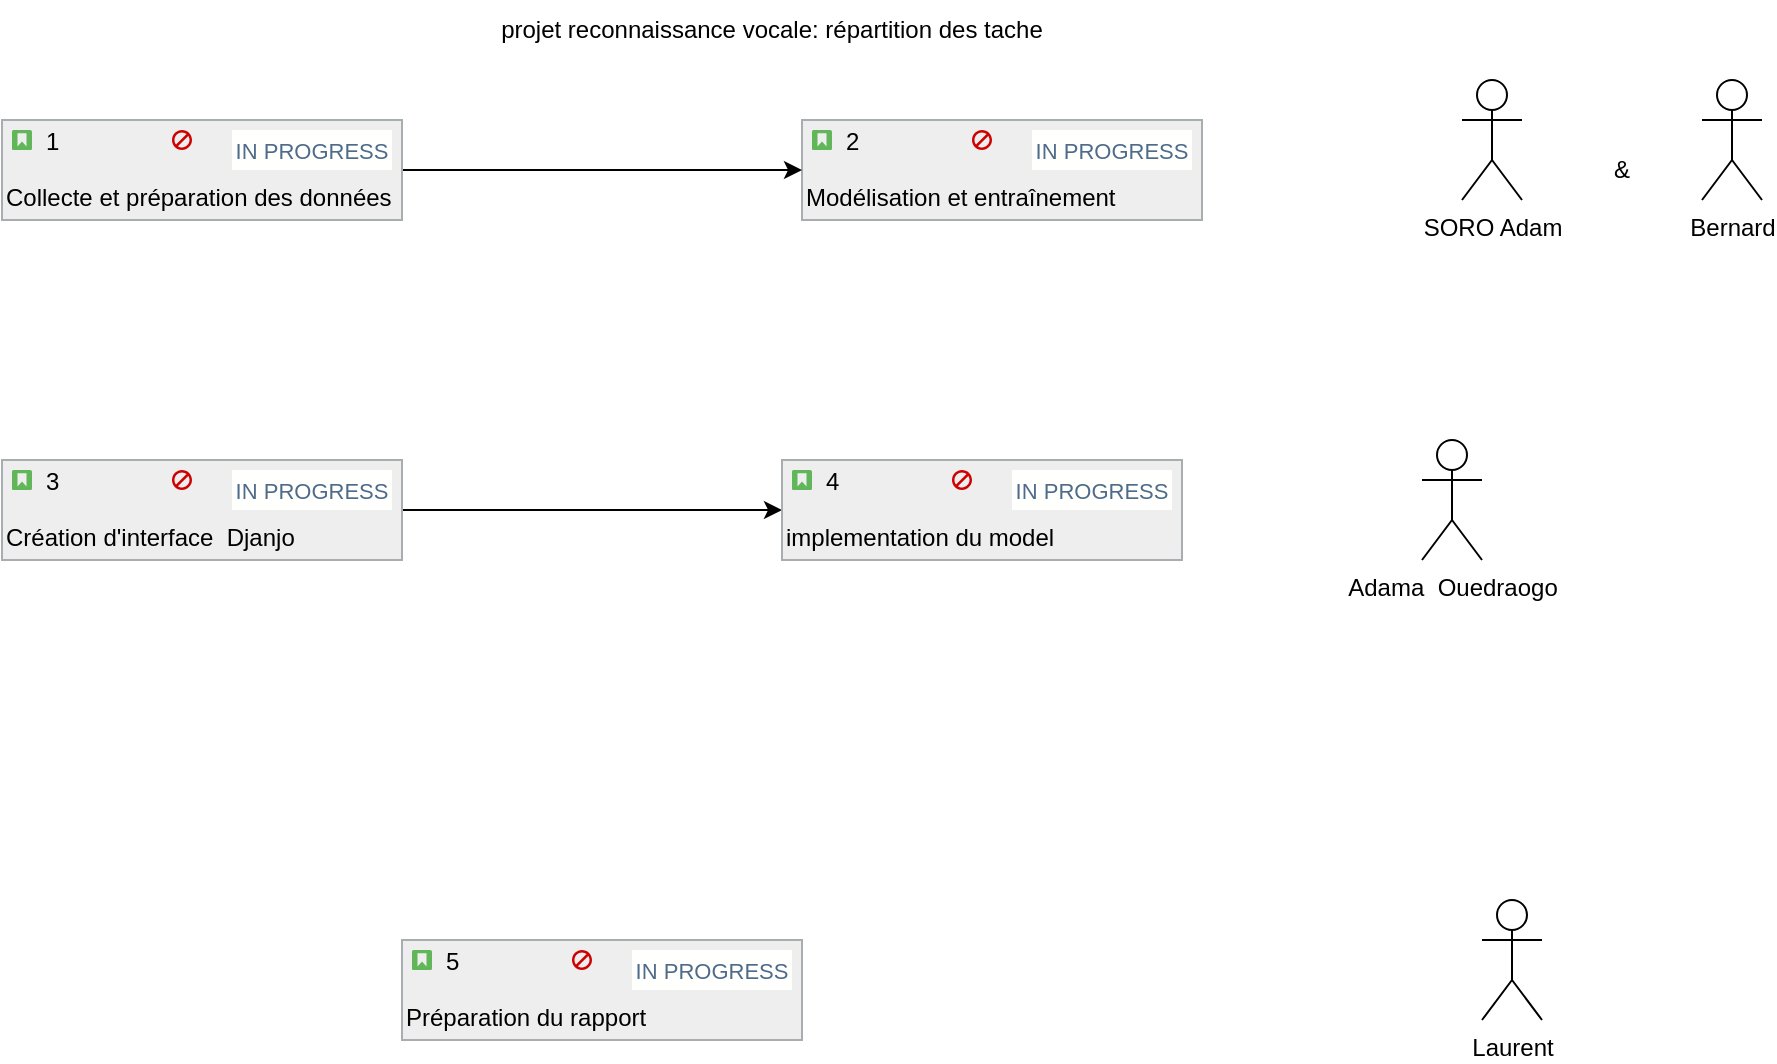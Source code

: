 <mxfile version="21.5.2" type="device" pages="2">
  <diagram name="Page-1" id="wwC2IdVTrFiAGjfDtSdi">
    <mxGraphModel dx="1050" dy="491" grid="1" gridSize="10" guides="1" tooltips="1" connect="1" arrows="1" fold="1" page="1" pageScale="1" pageWidth="827" pageHeight="1169" math="0" shadow="0">
      <root>
        <mxCell id="0" />
        <mxCell id="1" parent="0" />
        <mxCell id="-3T3SYVZbJK4mqNZ_vN--1" value="Modélisation et entraînement" style="html=1;shadow=0;dashed=0;shape=mxgraph.atlassian.issue;issueType=story;issuePriority=blocker;issueStatus=inProgress;verticalAlign=top;align=left;whiteSpace=wrap;overflow=hidden;spacingTop=25;strokeColor=#A8ADB0;fillColor=#EEEEEE;fontSize=12;backgroundOutline=1;sketch=0;" vertex="1" parent="1">
          <mxGeometry x="440" y="60" width="200" height="50" as="geometry" />
        </mxCell>
        <mxCell id="-3T3SYVZbJK4mqNZ_vN--2" value="2" style="strokeColor=none;fillColor=none;part=1;resizable=0;align=left;autosize=1;points=[];deletable=0;connectable=0;" vertex="1" parent="-3T3SYVZbJK4mqNZ_vN--1">
          <mxGeometry width="30" height="30" relative="1" as="geometry">
            <mxPoint x="20" y="-5" as="offset" />
          </mxGeometry>
        </mxCell>
        <mxCell id="-3T3SYVZbJK4mqNZ_vN--23" style="edgeStyle=orthogonalEdgeStyle;rounded=0;orthogonalLoop=1;jettySize=auto;html=1;" edge="1" parent="1" source="-3T3SYVZbJK4mqNZ_vN--3" target="-3T3SYVZbJK4mqNZ_vN--1">
          <mxGeometry relative="1" as="geometry" />
        </mxCell>
        <mxCell id="-3T3SYVZbJK4mqNZ_vN--3" value="Collecte et préparation des données " style="html=1;shadow=0;dashed=0;shape=mxgraph.atlassian.issue;issueType=story;issuePriority=blocker;issueStatus=inProgress;verticalAlign=top;align=left;whiteSpace=wrap;overflow=hidden;spacingTop=25;strokeColor=#A8ADB0;fillColor=#EEEEEE;fontSize=12;backgroundOutline=1;sketch=0;" vertex="1" parent="1">
          <mxGeometry x="40" y="60" width="200" height="50" as="geometry" />
        </mxCell>
        <mxCell id="-3T3SYVZbJK4mqNZ_vN--4" value="1" style="strokeColor=none;fillColor=none;part=1;resizable=0;align=left;autosize=1;points=[];deletable=0;connectable=0;" vertex="1" parent="-3T3SYVZbJK4mqNZ_vN--3">
          <mxGeometry width="30" height="30" relative="1" as="geometry">
            <mxPoint x="20" y="-5" as="offset" />
          </mxGeometry>
        </mxCell>
        <mxCell id="-3T3SYVZbJK4mqNZ_vN--24" style="edgeStyle=orthogonalEdgeStyle;rounded=0;orthogonalLoop=1;jettySize=auto;html=1;entryX=0;entryY=0.5;entryDx=0;entryDy=0;" edge="1" parent="1" source="-3T3SYVZbJK4mqNZ_vN--5" target="-3T3SYVZbJK4mqNZ_vN--11">
          <mxGeometry relative="1" as="geometry" />
        </mxCell>
        <mxCell id="-3T3SYVZbJK4mqNZ_vN--5" value="Création d&#39;interface&amp;nbsp; Djanjo" style="html=1;shadow=0;dashed=0;shape=mxgraph.atlassian.issue;issueType=story;issuePriority=blocker;issueStatus=inProgress;verticalAlign=top;align=left;whiteSpace=wrap;overflow=hidden;spacingTop=25;strokeColor=#A8ADB0;fillColor=#EEEEEE;fontSize=12;backgroundOutline=1;sketch=0;" vertex="1" parent="1">
          <mxGeometry x="40" y="230" width="200" height="50" as="geometry" />
        </mxCell>
        <mxCell id="-3T3SYVZbJK4mqNZ_vN--6" value="3" style="strokeColor=none;fillColor=none;part=1;resizable=0;align=left;autosize=1;points=[];deletable=0;connectable=0;" vertex="1" parent="-3T3SYVZbJK4mqNZ_vN--5">
          <mxGeometry width="30" height="30" relative="1" as="geometry">
            <mxPoint x="20" y="-5" as="offset" />
          </mxGeometry>
        </mxCell>
        <mxCell id="-3T3SYVZbJK4mqNZ_vN--7" value="Préparation du rapport" style="html=1;shadow=0;dashed=0;shape=mxgraph.atlassian.issue;issueType=story;issuePriority=blocker;issueStatus=inProgress;verticalAlign=top;align=left;whiteSpace=wrap;overflow=hidden;spacingTop=25;strokeColor=#A8ADB0;fillColor=#EEEEEE;fontSize=12;backgroundOutline=1;sketch=0;" vertex="1" parent="1">
          <mxGeometry x="240" y="470" width="200" height="50" as="geometry" />
        </mxCell>
        <mxCell id="-3T3SYVZbJK4mqNZ_vN--8" value="5" style="strokeColor=none;fillColor=none;part=1;resizable=0;align=left;autosize=1;points=[];deletable=0;connectable=0;" vertex="1" parent="-3T3SYVZbJK4mqNZ_vN--7">
          <mxGeometry width="30" height="30" relative="1" as="geometry">
            <mxPoint x="20" y="-5" as="offset" />
          </mxGeometry>
        </mxCell>
        <mxCell id="-3T3SYVZbJK4mqNZ_vN--11" value="implementation du model" style="html=1;shadow=0;dashed=0;shape=mxgraph.atlassian.issue;issueType=story;issuePriority=blocker;issueStatus=inProgress;verticalAlign=top;align=left;whiteSpace=wrap;overflow=hidden;spacingTop=25;strokeColor=#A8ADB0;fillColor=#EEEEEE;fontSize=12;backgroundOutline=1;sketch=0;" vertex="1" parent="1">
          <mxGeometry x="430" y="230" width="200" height="50" as="geometry" />
        </mxCell>
        <mxCell id="-3T3SYVZbJK4mqNZ_vN--12" value="4" style="strokeColor=none;fillColor=none;part=1;resizable=0;align=left;autosize=1;points=[];deletable=0;connectable=0;" vertex="1" parent="-3T3SYVZbJK4mqNZ_vN--11">
          <mxGeometry width="30" height="30" relative="1" as="geometry">
            <mxPoint x="20" y="-5" as="offset" />
          </mxGeometry>
        </mxCell>
        <mxCell id="-3T3SYVZbJK4mqNZ_vN--17" value="SORO Adam" style="shape=umlActor;html=1;verticalLabelPosition=bottom;verticalAlign=top;align=center;" vertex="1" parent="1">
          <mxGeometry x="770" y="40" width="30" height="60" as="geometry" />
        </mxCell>
        <mxCell id="-3T3SYVZbJK4mqNZ_vN--18" value="Adama&amp;nbsp; Ouedraogo" style="shape=umlActor;html=1;verticalLabelPosition=bottom;verticalAlign=top;align=center;" vertex="1" parent="1">
          <mxGeometry x="750" y="220" width="30" height="60" as="geometry" />
        </mxCell>
        <mxCell id="-3T3SYVZbJK4mqNZ_vN--20" value="Bernard" style="shape=umlActor;html=1;verticalLabelPosition=bottom;verticalAlign=top;align=center;" vertex="1" parent="1">
          <mxGeometry x="890" y="40" width="30" height="60" as="geometry" />
        </mxCell>
        <mxCell id="-3T3SYVZbJK4mqNZ_vN--21" value="Laurent" style="shape=umlActor;html=1;verticalLabelPosition=bottom;verticalAlign=top;align=center;" vertex="1" parent="1">
          <mxGeometry x="780" y="450" width="30" height="60" as="geometry" />
        </mxCell>
        <mxCell id="-3T3SYVZbJK4mqNZ_vN--26" value="projet reconnaissance vocale: répartition des tache" style="text;html=1;strokeColor=none;fillColor=none;align=center;verticalAlign=middle;whiteSpace=wrap;rounded=0;" vertex="1" parent="1">
          <mxGeometry x="270" width="310" height="30" as="geometry" />
        </mxCell>
        <mxCell id="nEcMXwVicqFp5TUuQOoN-1" value="&amp;amp;" style="text;html=1;strokeColor=none;fillColor=none;align=center;verticalAlign=middle;whiteSpace=wrap;rounded=0;" vertex="1" parent="1">
          <mxGeometry x="820" y="70" width="60" height="30" as="geometry" />
        </mxCell>
      </root>
    </mxGraphModel>
  </diagram>
  <diagram id="iEeEHP9Uko7Awum6Jxkk" name="Page-2">
    <mxGraphModel dx="1050" dy="491" grid="1" gridSize="10" guides="1" tooltips="1" connect="1" arrows="1" fold="1" page="1" pageScale="1" pageWidth="827" pageHeight="1169" math="0" shadow="0">
      <root>
        <mxCell id="0" />
        <mxCell id="1" parent="0" />
        <mxCell id="cvg2ANKBFEhbNFR2cPq_-2" value="Actor" style="shape=umlActor;verticalLabelPosition=bottom;verticalAlign=top;html=1;outlineConnect=0;" vertex="1" parent="1">
          <mxGeometry x="680" y="200" width="30" height="60" as="geometry" />
        </mxCell>
        <mxCell id="cvg2ANKBFEhbNFR2cPq_-6" value="" style="endArrow=none;dashed=1;html=1;dashPattern=1 3;strokeWidth=2;rounded=0;" edge="1" parent="1" source="cvg2ANKBFEhbNFR2cPq_-9">
          <mxGeometry width="50" height="50" relative="1" as="geometry">
            <mxPoint x="520" y="380" as="sourcePoint" />
            <mxPoint x="520" y="30" as="targetPoint" />
          </mxGeometry>
        </mxCell>
        <object placeholders="1" c4Name="System name" c4Type="SystemScopeBoundary" c4Application="Software System" label="&lt;font style=&quot;font-size: 16px&quot;&gt;&lt;b&gt;&lt;div style=&quot;text-align: left&quot;&gt;%c4Name%&lt;/div&gt;&lt;/b&gt;&lt;/font&gt;&lt;div style=&quot;text-align: left&quot;&gt;[%c4Application%]&lt;/div&gt;" id="cvg2ANKBFEhbNFR2cPq_-8">
          <mxCell style="rounded=1;fontSize=11;whiteSpace=wrap;html=1;dashed=1;arcSize=20;fillColor=none;strokeColor=#666666;fontColor=#333333;labelBackgroundColor=none;align=left;verticalAlign=bottom;labelBorderColor=none;spacingTop=0;spacing=10;dashPattern=8 4;metaEdit=1;rotatable=0;perimeter=rectanglePerimeter;noLabel=0;labelPadding=0;allowArrows=0;connectable=0;expand=0;recursiveResize=0;editable=1;pointerEvents=0;absoluteArcSize=1;points=[[0.25,0,0],[0.5,0,0],[0.75,0,0],[1,0.25,0],[1,0.5,0],[1,0.75,0],[0.75,1,0],[0.5,1,0],[0.25,1,0],[0,0.75,0],[0,0.5,0],[0,0.25,0]];" vertex="1" parent="1">
            <mxGeometry x="100" y="10" width="420" height="390" as="geometry" />
          </mxCell>
        </object>
        <mxCell id="2Ncrr52zgV3a-UVqfRLn-2" value="" style="shape=flexArrow;endArrow=classic;startArrow=classic;html=1;rounded=0;" edge="1" parent="1" source="cvg2ANKBFEhbNFR2cPq_-5" target="cvg2ANKBFEhbNFR2cPq_-9">
          <mxGeometry width="100" height="100" relative="1" as="geometry">
            <mxPoint x="150" y="219.5" as="sourcePoint" />
            <mxPoint x="300" y="219.5" as="targetPoint" />
          </mxGeometry>
        </mxCell>
        <mxCell id="JrqcyW5sdAttg_wPw2Bu-1" value="" style="endArrow=none;dashed=1;html=1;dashPattern=1 3;strokeWidth=2;rounded=0;" edge="1" parent="1" target="cvg2ANKBFEhbNFR2cPq_-9">
          <mxGeometry width="50" height="50" relative="1" as="geometry">
            <mxPoint x="520" y="380" as="sourcePoint" />
            <mxPoint x="520" y="30" as="targetPoint" />
          </mxGeometry>
        </mxCell>
        <mxCell id="cvg2ANKBFEhbNFR2cPq_-9" value="" style="shape=image;html=1;verticalLabelPosition=bottom;verticalAlign=top;imageAspect=0;image=img/clipart/Gear_128x128.png" vertex="1" parent="1">
          <mxGeometry x="490" y="190" width="50" height="60" as="geometry" />
        </mxCell>
        <mxCell id="JrqcyW5sdAttg_wPw2Bu-2" value="" style="shape=flexArrow;endArrow=classic;startArrow=classic;html=1;rounded=0;" edge="1" parent="1" target="cvg2ANKBFEhbNFR2cPq_-5">
          <mxGeometry width="100" height="100" relative="1" as="geometry">
            <mxPoint x="150" y="219.5" as="sourcePoint" />
            <mxPoint x="480" y="220" as="targetPoint" />
          </mxGeometry>
        </mxCell>
        <mxCell id="cvg2ANKBFEhbNFR2cPq_-5" value="model" style="label;whiteSpace=wrap;html=1;align=center;verticalAlign=bottom;spacingLeft=0;spacingBottom=4;imageAlign=center;imageVerticalAlign=top;image=img/clipart/Gear_128x128.png" vertex="1" parent="1">
          <mxGeometry x="110" y="180" width="120" height="80" as="geometry" />
        </mxCell>
      </root>
    </mxGraphModel>
  </diagram>
</mxfile>
